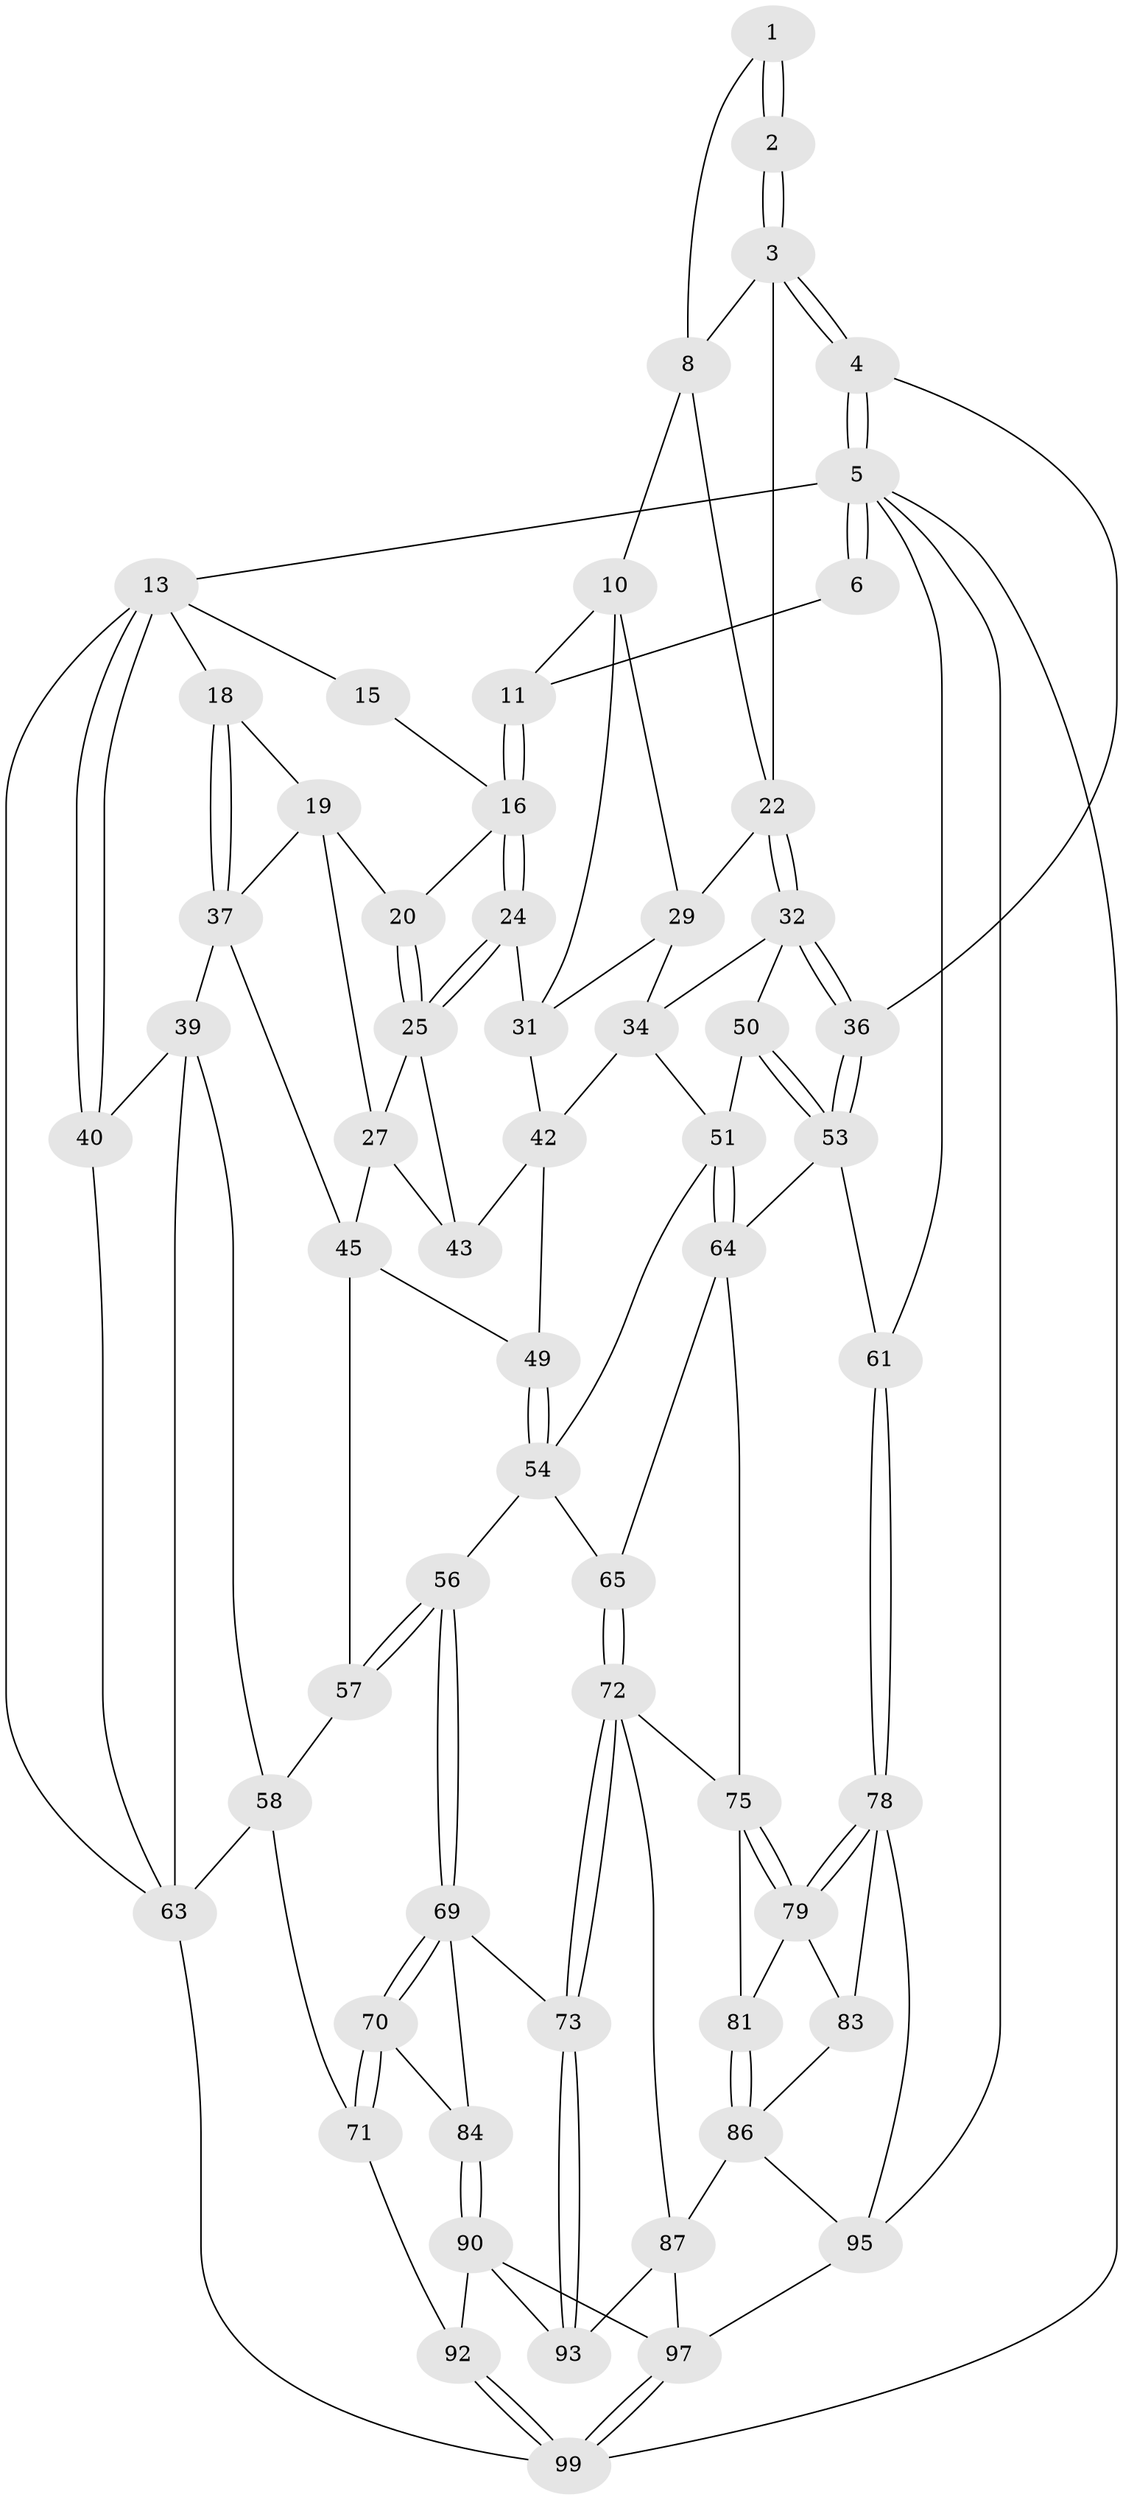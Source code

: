 // Generated by graph-tools (version 1.1) at 2025/52/02/27/25 19:52:43]
// undirected, 61 vertices, 140 edges
graph export_dot {
graph [start="1"]
  node [color=gray90,style=filled];
  1 [pos="+0.8302162048870612+0",super="+7"];
  2 [pos="+0.9219606812818957+0.08251391227802826"];
  3 [pos="+0.9706743851526026+0.1190356381081199",super="+21"];
  4 [pos="+1+0.17308569939249194"];
  5 [pos="+1+0",super="+60"];
  6 [pos="+0.8117603568921773+0",super="+12"];
  8 [pos="+0.7931061859890871+0.10982814996959372",super="+9"];
  10 [pos="+0.7219126458386729+0.12880497247903383",super="+30"];
  11 [pos="+0.6570064254619778+0.043250880895788844"];
  13 [pos="+0+0",super="+14"];
  15 [pos="+0.5296516684637222+0"];
  16 [pos="+0.5374166544142374+0.1547185471218607",super="+17"];
  18 [pos="+0.15668977268968012+0.03411222009950825"];
  19 [pos="+0.28494164382065995+0.10239025373440419",super="+28"];
  20 [pos="+0.36821475123504993+0.10518352482550927"];
  22 [pos="+0.8487569462943868+0.20298287060671186",super="+23"];
  24 [pos="+0.5311860860234553+0.20982957624821844"];
  25 [pos="+0.4585953714275828+0.24229189910387938",super="+26"];
  27 [pos="+0.41995489079560383+0.2924527150242743",super="+44"];
  29 [pos="+0.7475542337342692+0.3028684148980903",super="+35"];
  31 [pos="+0.5556247867507486+0.22113700369440054",super="+41"];
  32 [pos="+0.9599056335630745+0.34353292344281905",super="+33"];
  34 [pos="+0.8333014377897677+0.36386921361735153",super="+47"];
  36 [pos="+1+0.3144918960997658"];
  37 [pos="+0.1452733646327832+0.3392386894581738",super="+38"];
  39 [pos="+0.04712008826402109+0.41823882621965963",super="+59"];
  40 [pos="+0+0.42297581156920105"];
  42 [pos="+0.6043794671143228+0.3901304402070991",super="+48"];
  43 [pos="+0.5976973078191915+0.3879459910730278"];
  45 [pos="+0.35137451214985316+0.4576813078804939",super="+46"];
  49 [pos="+0.5610689154367203+0.51414505024072"];
  50 [pos="+0.8125917999108675+0.5670603285059935"];
  51 [pos="+0.7894623862435808+0.5952442829265167",super="+52"];
  53 [pos="+1+0.565250017979286",super="+62"];
  54 [pos="+0.5768243219679993+0.5949812640290643",super="+55"];
  56 [pos="+0.3557102560758455+0.6698529312708955"];
  57 [pos="+0.31415877983240087+0.602381480562653"];
  58 [pos="+0.15229555428763078+0.6814129980638602",super="+67"];
  61 [pos="+1+0.7266627493761735"];
  63 [pos="+0+0.6861113416726754",super="+68"];
  64 [pos="+0.7983344200150697+0.6604422613324477",super="+66"];
  65 [pos="+0.5795046285198525+0.6815899961459513"];
  69 [pos="+0.35564568656827533+0.7231234305794895",super="+74"];
  70 [pos="+0.3302357440928395+0.7672685840733999",super="+85"];
  71 [pos="+0.1166037221853801+0.8575982703038516",super="+89"];
  72 [pos="+0.5986351889818244+0.8098685942316256",super="+77"];
  73 [pos="+0.5921362462541783+0.8155450707328874"];
  75 [pos="+0.7969794271766566+0.7039949714271528",super="+76"];
  78 [pos="+1+0.8027055305721055",super="+82"];
  79 [pos="+0.8566977212113074+0.7818362540444632",super="+80"];
  81 [pos="+0.7802417087000328+0.8422462084703919"];
  83 [pos="+0.878360256510335+0.880547037377707"];
  84 [pos="+0.4220554160463647+0.8879874535059815"];
  86 [pos="+0.7695889910927061+0.8953616167364099",super="+88"];
  87 [pos="+0.709572630825441+0.885873943235766",super="+94"];
  90 [pos="+0.4477634874906351+0.9276172366162261",super="+91"];
  92 [pos="+0.24622027580685954+1"];
  93 [pos="+0.570582872199998+0.8776062319250243"];
  95 [pos="+1+1",super="+96"];
  97 [pos="+0.6374401758359012+1",super="+98"];
  99 [pos="+0.24763309796184238+1"];
  1 -- 2 [weight=2];
  1 -- 2;
  1 -- 8;
  2 -- 3;
  2 -- 3;
  3 -- 4;
  3 -- 4;
  3 -- 8;
  3 -- 22;
  4 -- 5;
  4 -- 5;
  4 -- 36;
  5 -- 6;
  5 -- 6;
  5 -- 13;
  5 -- 61;
  5 -- 99;
  5 -- 95;
  6 -- 11;
  8 -- 10;
  8 -- 22;
  10 -- 11;
  10 -- 29;
  10 -- 31;
  11 -- 16;
  11 -- 16;
  13 -- 40;
  13 -- 40;
  13 -- 63;
  13 -- 18;
  13 -- 15;
  15 -- 16;
  16 -- 24;
  16 -- 24;
  16 -- 20;
  18 -- 19;
  18 -- 37;
  18 -- 37;
  19 -- 20;
  19 -- 27;
  19 -- 37;
  20 -- 25;
  20 -- 25;
  22 -- 32;
  22 -- 32;
  22 -- 29;
  24 -- 25;
  24 -- 25;
  24 -- 31;
  25 -- 27;
  25 -- 43;
  27 -- 43;
  27 -- 45;
  29 -- 34;
  29 -- 31;
  31 -- 42;
  32 -- 36;
  32 -- 36;
  32 -- 34;
  32 -- 50;
  34 -- 51;
  34 -- 42;
  36 -- 53;
  36 -- 53;
  37 -- 45;
  37 -- 39;
  39 -- 40;
  39 -- 58;
  39 -- 63;
  40 -- 63;
  42 -- 43;
  42 -- 49;
  45 -- 49;
  45 -- 57;
  49 -- 54;
  49 -- 54;
  50 -- 51;
  50 -- 53;
  50 -- 53;
  51 -- 64;
  51 -- 64;
  51 -- 54;
  53 -- 61;
  53 -- 64;
  54 -- 56;
  54 -- 65;
  56 -- 57;
  56 -- 57;
  56 -- 69;
  56 -- 69;
  57 -- 58;
  58 -- 71;
  58 -- 63;
  61 -- 78;
  61 -- 78;
  63 -- 99;
  64 -- 65;
  64 -- 75;
  65 -- 72;
  65 -- 72;
  69 -- 70;
  69 -- 70;
  69 -- 73;
  69 -- 84;
  70 -- 71 [weight=2];
  70 -- 71;
  70 -- 84;
  71 -- 92;
  72 -- 73;
  72 -- 73;
  72 -- 87;
  72 -- 75;
  73 -- 93;
  73 -- 93;
  75 -- 79;
  75 -- 79;
  75 -- 81;
  78 -- 79;
  78 -- 79;
  78 -- 83;
  78 -- 95;
  79 -- 81;
  79 -- 83;
  81 -- 86;
  81 -- 86;
  83 -- 86;
  84 -- 90;
  84 -- 90;
  86 -- 87;
  86 -- 95;
  87 -- 93;
  87 -- 97;
  90 -- 93;
  90 -- 92;
  90 -- 97;
  92 -- 99;
  92 -- 99;
  95 -- 97;
  97 -- 99;
  97 -- 99;
}
